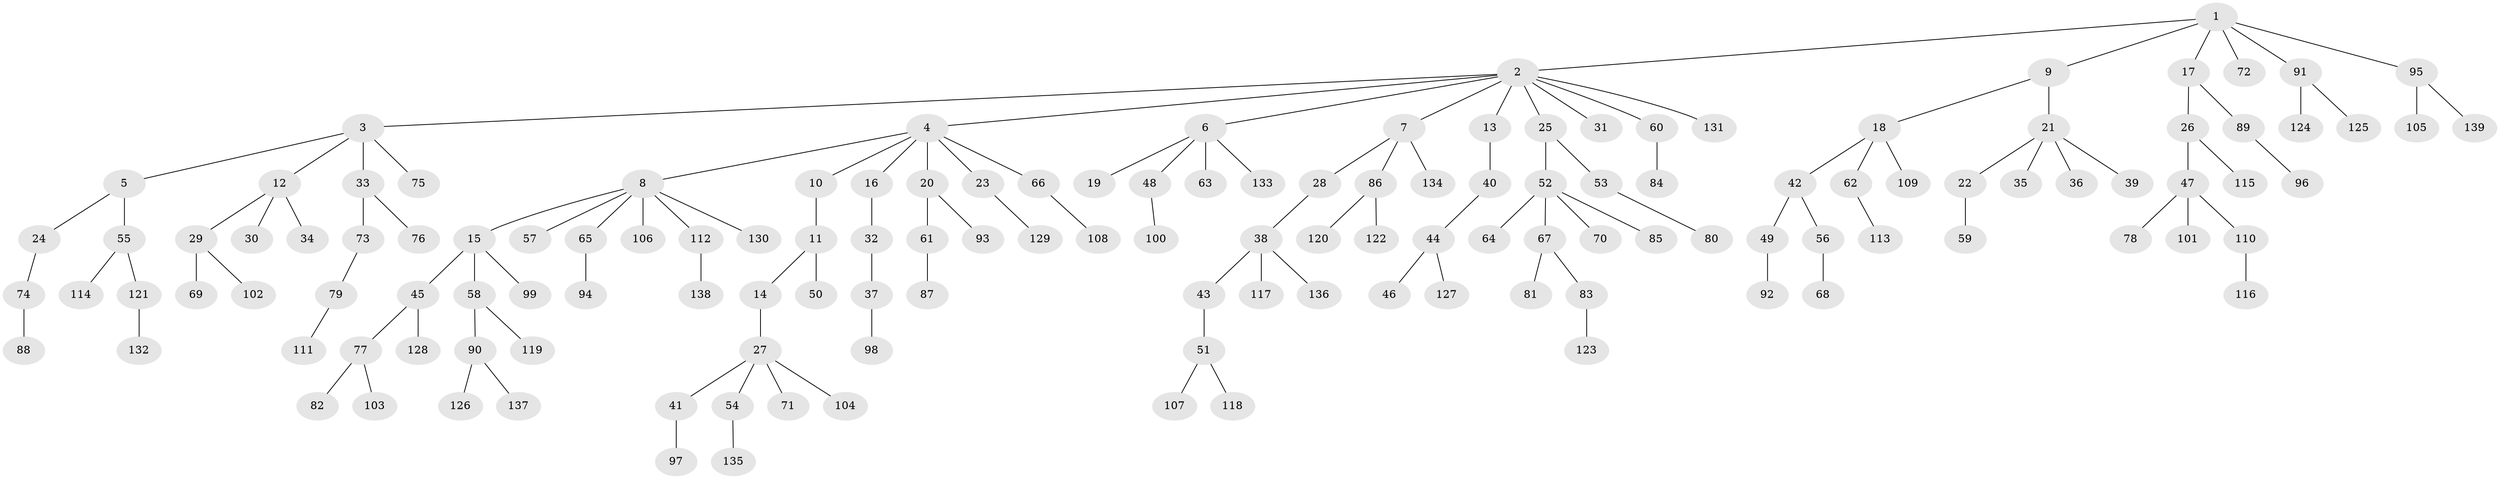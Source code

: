 // coarse degree distribution, {7: 0.02127659574468085, 13: 0.010638297872340425, 4: 0.07446808510638298, 3: 0.0851063829787234, 6: 0.010638297872340425, 2: 0.19148936170212766, 5: 0.02127659574468085, 1: 0.5851063829787234}
// Generated by graph-tools (version 1.1) at 2025/42/03/06/25 10:42:04]
// undirected, 139 vertices, 138 edges
graph export_dot {
graph [start="1"]
  node [color=gray90,style=filled];
  1;
  2;
  3;
  4;
  5;
  6;
  7;
  8;
  9;
  10;
  11;
  12;
  13;
  14;
  15;
  16;
  17;
  18;
  19;
  20;
  21;
  22;
  23;
  24;
  25;
  26;
  27;
  28;
  29;
  30;
  31;
  32;
  33;
  34;
  35;
  36;
  37;
  38;
  39;
  40;
  41;
  42;
  43;
  44;
  45;
  46;
  47;
  48;
  49;
  50;
  51;
  52;
  53;
  54;
  55;
  56;
  57;
  58;
  59;
  60;
  61;
  62;
  63;
  64;
  65;
  66;
  67;
  68;
  69;
  70;
  71;
  72;
  73;
  74;
  75;
  76;
  77;
  78;
  79;
  80;
  81;
  82;
  83;
  84;
  85;
  86;
  87;
  88;
  89;
  90;
  91;
  92;
  93;
  94;
  95;
  96;
  97;
  98;
  99;
  100;
  101;
  102;
  103;
  104;
  105;
  106;
  107;
  108;
  109;
  110;
  111;
  112;
  113;
  114;
  115;
  116;
  117;
  118;
  119;
  120;
  121;
  122;
  123;
  124;
  125;
  126;
  127;
  128;
  129;
  130;
  131;
  132;
  133;
  134;
  135;
  136;
  137;
  138;
  139;
  1 -- 2;
  1 -- 9;
  1 -- 17;
  1 -- 72;
  1 -- 91;
  1 -- 95;
  2 -- 3;
  2 -- 4;
  2 -- 6;
  2 -- 7;
  2 -- 13;
  2 -- 25;
  2 -- 31;
  2 -- 60;
  2 -- 131;
  3 -- 5;
  3 -- 12;
  3 -- 33;
  3 -- 75;
  4 -- 8;
  4 -- 10;
  4 -- 16;
  4 -- 20;
  4 -- 23;
  4 -- 66;
  5 -- 24;
  5 -- 55;
  6 -- 19;
  6 -- 48;
  6 -- 63;
  6 -- 133;
  7 -- 28;
  7 -- 86;
  7 -- 134;
  8 -- 15;
  8 -- 57;
  8 -- 65;
  8 -- 106;
  8 -- 112;
  8 -- 130;
  9 -- 18;
  9 -- 21;
  10 -- 11;
  11 -- 14;
  11 -- 50;
  12 -- 29;
  12 -- 30;
  12 -- 34;
  13 -- 40;
  14 -- 27;
  15 -- 45;
  15 -- 58;
  15 -- 99;
  16 -- 32;
  17 -- 26;
  17 -- 89;
  18 -- 42;
  18 -- 62;
  18 -- 109;
  20 -- 61;
  20 -- 93;
  21 -- 22;
  21 -- 35;
  21 -- 36;
  21 -- 39;
  22 -- 59;
  23 -- 129;
  24 -- 74;
  25 -- 52;
  25 -- 53;
  26 -- 47;
  26 -- 115;
  27 -- 41;
  27 -- 54;
  27 -- 71;
  27 -- 104;
  28 -- 38;
  29 -- 69;
  29 -- 102;
  32 -- 37;
  33 -- 73;
  33 -- 76;
  37 -- 98;
  38 -- 43;
  38 -- 117;
  38 -- 136;
  40 -- 44;
  41 -- 97;
  42 -- 49;
  42 -- 56;
  43 -- 51;
  44 -- 46;
  44 -- 127;
  45 -- 77;
  45 -- 128;
  47 -- 78;
  47 -- 101;
  47 -- 110;
  48 -- 100;
  49 -- 92;
  51 -- 107;
  51 -- 118;
  52 -- 64;
  52 -- 67;
  52 -- 70;
  52 -- 85;
  53 -- 80;
  54 -- 135;
  55 -- 114;
  55 -- 121;
  56 -- 68;
  58 -- 90;
  58 -- 119;
  60 -- 84;
  61 -- 87;
  62 -- 113;
  65 -- 94;
  66 -- 108;
  67 -- 81;
  67 -- 83;
  73 -- 79;
  74 -- 88;
  77 -- 82;
  77 -- 103;
  79 -- 111;
  83 -- 123;
  86 -- 120;
  86 -- 122;
  89 -- 96;
  90 -- 126;
  90 -- 137;
  91 -- 124;
  91 -- 125;
  95 -- 105;
  95 -- 139;
  110 -- 116;
  112 -- 138;
  121 -- 132;
}
